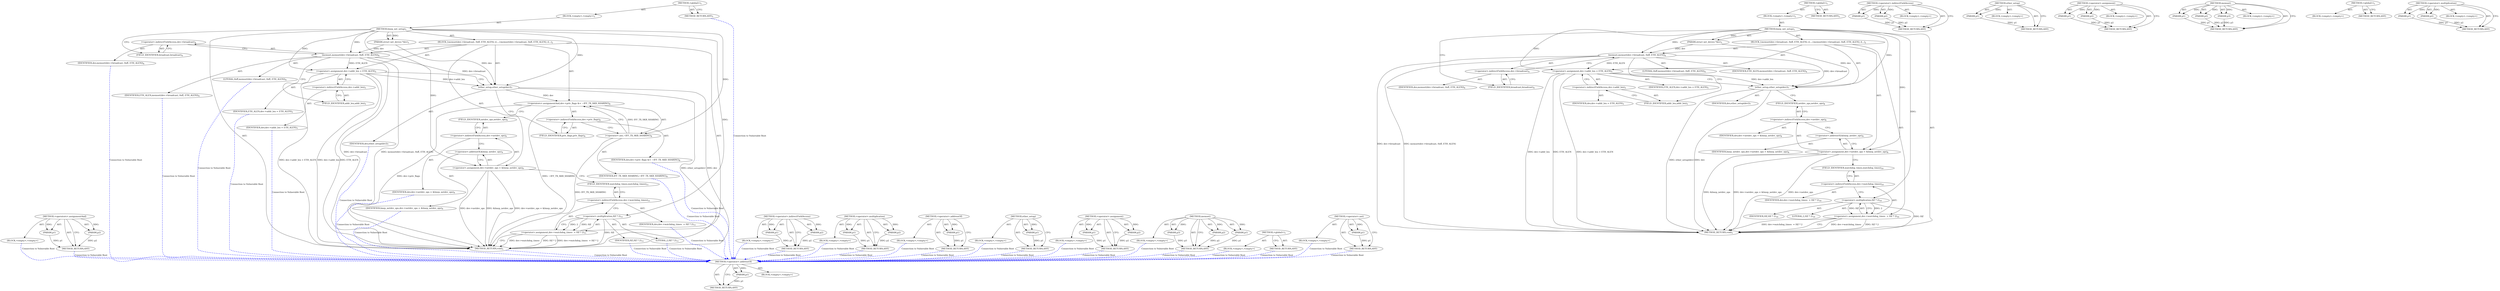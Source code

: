 digraph "&lt;operator&gt;.not" {
vulnerable_76 [label=<(METHOD,&lt;operator&gt;.addressOf)>];
vulnerable_77 [label=<(PARAM,p1)>];
vulnerable_78 [label=<(BLOCK,&lt;empty&gt;,&lt;empty&gt;)>];
vulnerable_79 [label=<(METHOD_RETURN,ANY)>];
vulnerable_6 [label=<(METHOD,&lt;global&gt;)<SUB>1</SUB>>];
vulnerable_7 [label=<(BLOCK,&lt;empty&gt;,&lt;empty&gt;)<SUB>1</SUB>>];
vulnerable_8 [label=<(METHOD,bnep_net_setup)<SUB>1</SUB>>];
vulnerable_9 [label=<(PARAM,struct net_device *dev)<SUB>1</SUB>>];
vulnerable_10 [label=<(BLOCK,{

	memset(dev-&gt;broadcast, 0xff, ETH_ALEN);
 	d...,{

	memset(dev-&gt;broadcast, 0xff, ETH_ALEN);
 	d...)<SUB>2</SUB>>];
vulnerable_11 [label=<(memset,memset(dev-&gt;broadcast, 0xff, ETH_ALEN))<SUB>4</SUB>>];
vulnerable_12 [label=<(&lt;operator&gt;.indirectFieldAccess,dev-&gt;broadcast)<SUB>4</SUB>>];
vulnerable_13 [label=<(IDENTIFIER,dev,memset(dev-&gt;broadcast, 0xff, ETH_ALEN))<SUB>4</SUB>>];
vulnerable_14 [label=<(FIELD_IDENTIFIER,broadcast,broadcast)<SUB>4</SUB>>];
vulnerable_15 [label=<(LITERAL,0xff,memset(dev-&gt;broadcast, 0xff, ETH_ALEN))<SUB>4</SUB>>];
vulnerable_16 [label=<(IDENTIFIER,ETH_ALEN,memset(dev-&gt;broadcast, 0xff, ETH_ALEN))<SUB>4</SUB>>];
vulnerable_17 [label=<(&lt;operator&gt;.assignment,dev-&gt;addr_len = ETH_ALEN)<SUB>5</SUB>>];
vulnerable_18 [label=<(&lt;operator&gt;.indirectFieldAccess,dev-&gt;addr_len)<SUB>5</SUB>>];
vulnerable_19 [label=<(IDENTIFIER,dev,dev-&gt;addr_len = ETH_ALEN)<SUB>5</SUB>>];
vulnerable_20 [label=<(FIELD_IDENTIFIER,addr_len,addr_len)<SUB>5</SUB>>];
vulnerable_21 [label=<(IDENTIFIER,ETH_ALEN,dev-&gt;addr_len = ETH_ALEN)<SUB>5</SUB>>];
vulnerable_22 [label=<(ether_setup,ether_setup(dev))<SUB>7</SUB>>];
vulnerable_23 [label=<(IDENTIFIER,dev,ether_setup(dev))<SUB>7</SUB>>];
vulnerable_24 [label=<(&lt;operator&gt;.assignment,dev-&gt;netdev_ops = &amp;bnep_netdev_ops)<SUB>8</SUB>>];
vulnerable_25 [label=<(&lt;operator&gt;.indirectFieldAccess,dev-&gt;netdev_ops)<SUB>8</SUB>>];
vulnerable_26 [label=<(IDENTIFIER,dev,dev-&gt;netdev_ops = &amp;bnep_netdev_ops)<SUB>8</SUB>>];
vulnerable_27 [label=<(FIELD_IDENTIFIER,netdev_ops,netdev_ops)<SUB>8</SUB>>];
vulnerable_28 [label=<(&lt;operator&gt;.addressOf,&amp;bnep_netdev_ops)<SUB>8</SUB>>];
vulnerable_29 [label=<(IDENTIFIER,bnep_netdev_ops,dev-&gt;netdev_ops = &amp;bnep_netdev_ops)<SUB>8</SUB>>];
vulnerable_30 [label=<(&lt;operator&gt;.assignment,dev-&gt;watchdog_timeo  = HZ * 2)<SUB>10</SUB>>];
vulnerable_31 [label=<(&lt;operator&gt;.indirectFieldAccess,dev-&gt;watchdog_timeo)<SUB>10</SUB>>];
vulnerable_32 [label=<(IDENTIFIER,dev,dev-&gt;watchdog_timeo  = HZ * 2)<SUB>10</SUB>>];
vulnerable_33 [label=<(FIELD_IDENTIFIER,watchdog_timeo,watchdog_timeo)<SUB>10</SUB>>];
vulnerable_34 [label=<(&lt;operator&gt;.multiplication,HZ * 2)<SUB>10</SUB>>];
vulnerable_35 [label=<(IDENTIFIER,HZ,HZ * 2)<SUB>10</SUB>>];
vulnerable_36 [label=<(LITERAL,2,HZ * 2)<SUB>10</SUB>>];
vulnerable_37 [label=<(METHOD_RETURN,void)<SUB>1</SUB>>];
vulnerable_39 [label=<(METHOD_RETURN,ANY)<SUB>1</SUB>>];
vulnerable_62 [label=<(METHOD,&lt;operator&gt;.indirectFieldAccess)>];
vulnerable_63 [label=<(PARAM,p1)>];
vulnerable_64 [label=<(PARAM,p2)>];
vulnerable_65 [label=<(BLOCK,&lt;empty&gt;,&lt;empty&gt;)>];
vulnerable_66 [label=<(METHOD_RETURN,ANY)>];
vulnerable_72 [label=<(METHOD,ether_setup)>];
vulnerable_73 [label=<(PARAM,p1)>];
vulnerable_74 [label=<(BLOCK,&lt;empty&gt;,&lt;empty&gt;)>];
vulnerable_75 [label=<(METHOD_RETURN,ANY)>];
vulnerable_67 [label=<(METHOD,&lt;operator&gt;.assignment)>];
vulnerable_68 [label=<(PARAM,p1)>];
vulnerable_69 [label=<(PARAM,p2)>];
vulnerable_70 [label=<(BLOCK,&lt;empty&gt;,&lt;empty&gt;)>];
vulnerable_71 [label=<(METHOD_RETURN,ANY)>];
vulnerable_56 [label=<(METHOD,memset)>];
vulnerable_57 [label=<(PARAM,p1)>];
vulnerable_58 [label=<(PARAM,p2)>];
vulnerable_59 [label=<(PARAM,p3)>];
vulnerable_60 [label=<(BLOCK,&lt;empty&gt;,&lt;empty&gt;)>];
vulnerable_61 [label=<(METHOD_RETURN,ANY)>];
vulnerable_50 [label=<(METHOD,&lt;global&gt;)<SUB>1</SUB>>];
vulnerable_51 [label=<(BLOCK,&lt;empty&gt;,&lt;empty&gt;)>];
vulnerable_52 [label=<(METHOD_RETURN,ANY)>];
vulnerable_80 [label=<(METHOD,&lt;operator&gt;.multiplication)>];
vulnerable_81 [label=<(PARAM,p1)>];
vulnerable_82 [label=<(PARAM,p2)>];
vulnerable_83 [label=<(BLOCK,&lt;empty&gt;,&lt;empty&gt;)>];
vulnerable_84 [label=<(METHOD_RETURN,ANY)>];
fixed_82 [label=<(METHOD,&lt;operators&gt;.assignmentAnd)>];
fixed_83 [label=<(PARAM,p1)>];
fixed_84 [label=<(PARAM,p2)>];
fixed_85 [label=<(BLOCK,&lt;empty&gt;,&lt;empty&gt;)>];
fixed_86 [label=<(METHOD_RETURN,ANY)>];
fixed_6 [label=<(METHOD,&lt;global&gt;)<SUB>1</SUB>>];
fixed_7 [label=<(BLOCK,&lt;empty&gt;,&lt;empty&gt;)<SUB>1</SUB>>];
fixed_8 [label=<(METHOD,bnep_net_setup)<SUB>1</SUB>>];
fixed_9 [label=<(PARAM,struct net_device *dev)<SUB>1</SUB>>];
fixed_10 [label=<(BLOCK,{

	memset(dev-&gt;broadcast, 0xff, ETH_ALEN);
 	d...,{

	memset(dev-&gt;broadcast, 0xff, ETH_ALEN);
 	d...)<SUB>2</SUB>>];
fixed_11 [label=<(memset,memset(dev-&gt;broadcast, 0xff, ETH_ALEN))<SUB>4</SUB>>];
fixed_12 [label=<(&lt;operator&gt;.indirectFieldAccess,dev-&gt;broadcast)<SUB>4</SUB>>];
fixed_13 [label=<(IDENTIFIER,dev,memset(dev-&gt;broadcast, 0xff, ETH_ALEN))<SUB>4</SUB>>];
fixed_14 [label=<(FIELD_IDENTIFIER,broadcast,broadcast)<SUB>4</SUB>>];
fixed_15 [label=<(LITERAL,0xff,memset(dev-&gt;broadcast, 0xff, ETH_ALEN))<SUB>4</SUB>>];
fixed_16 [label=<(IDENTIFIER,ETH_ALEN,memset(dev-&gt;broadcast, 0xff, ETH_ALEN))<SUB>4</SUB>>];
fixed_17 [label=<(&lt;operator&gt;.assignment,dev-&gt;addr_len = ETH_ALEN)<SUB>5</SUB>>];
fixed_18 [label=<(&lt;operator&gt;.indirectFieldAccess,dev-&gt;addr_len)<SUB>5</SUB>>];
fixed_19 [label=<(IDENTIFIER,dev,dev-&gt;addr_len = ETH_ALEN)<SUB>5</SUB>>];
fixed_20 [label=<(FIELD_IDENTIFIER,addr_len,addr_len)<SUB>5</SUB>>];
fixed_21 [label=<(IDENTIFIER,ETH_ALEN,dev-&gt;addr_len = ETH_ALEN)<SUB>5</SUB>>];
fixed_22 [label=<(ether_setup,ether_setup(dev))<SUB>7</SUB>>];
fixed_23 [label=<(IDENTIFIER,dev,ether_setup(dev))<SUB>7</SUB>>];
fixed_24 [label=<(&lt;operators&gt;.assignmentAnd,dev-&gt;priv_flags &amp;= ~IFF_TX_SKB_SHARING)<SUB>8</SUB>>];
fixed_25 [label=<(&lt;operator&gt;.indirectFieldAccess,dev-&gt;priv_flags)<SUB>8</SUB>>];
fixed_26 [label=<(IDENTIFIER,dev,dev-&gt;priv_flags &amp;= ~IFF_TX_SKB_SHARING)<SUB>8</SUB>>];
fixed_27 [label=<(FIELD_IDENTIFIER,priv_flags,priv_flags)<SUB>8</SUB>>];
fixed_28 [label=<(&lt;operator&gt;.not,~IFF_TX_SKB_SHARING)<SUB>8</SUB>>];
fixed_29 [label=<(IDENTIFIER,IFF_TX_SKB_SHARING,~IFF_TX_SKB_SHARING)<SUB>8</SUB>>];
fixed_30 [label=<(&lt;operator&gt;.assignment,dev-&gt;netdev_ops = &amp;bnep_netdev_ops)<SUB>9</SUB>>];
fixed_31 [label=<(&lt;operator&gt;.indirectFieldAccess,dev-&gt;netdev_ops)<SUB>9</SUB>>];
fixed_32 [label=<(IDENTIFIER,dev,dev-&gt;netdev_ops = &amp;bnep_netdev_ops)<SUB>9</SUB>>];
fixed_33 [label=<(FIELD_IDENTIFIER,netdev_ops,netdev_ops)<SUB>9</SUB>>];
fixed_34 [label=<(&lt;operator&gt;.addressOf,&amp;bnep_netdev_ops)<SUB>9</SUB>>];
fixed_35 [label=<(IDENTIFIER,bnep_netdev_ops,dev-&gt;netdev_ops = &amp;bnep_netdev_ops)<SUB>9</SUB>>];
fixed_36 [label=<(&lt;operator&gt;.assignment,dev-&gt;watchdog_timeo  = HZ * 2)<SUB>11</SUB>>];
fixed_37 [label=<(&lt;operator&gt;.indirectFieldAccess,dev-&gt;watchdog_timeo)<SUB>11</SUB>>];
fixed_38 [label=<(IDENTIFIER,dev,dev-&gt;watchdog_timeo  = HZ * 2)<SUB>11</SUB>>];
fixed_39 [label=<(FIELD_IDENTIFIER,watchdog_timeo,watchdog_timeo)<SUB>11</SUB>>];
fixed_40 [label=<(&lt;operator&gt;.multiplication,HZ * 2)<SUB>11</SUB>>];
fixed_41 [label=<(IDENTIFIER,HZ,HZ * 2)<SUB>11</SUB>>];
fixed_42 [label=<(LITERAL,2,HZ * 2)<SUB>11</SUB>>];
fixed_43 [label=<(METHOD_RETURN,void)<SUB>1</SUB>>];
fixed_45 [label=<(METHOD_RETURN,ANY)<SUB>1</SUB>>];
fixed_68 [label=<(METHOD,&lt;operator&gt;.indirectFieldAccess)>];
fixed_69 [label=<(PARAM,p1)>];
fixed_70 [label=<(PARAM,p2)>];
fixed_71 [label=<(BLOCK,&lt;empty&gt;,&lt;empty&gt;)>];
fixed_72 [label=<(METHOD_RETURN,ANY)>];
fixed_95 [label=<(METHOD,&lt;operator&gt;.multiplication)>];
fixed_96 [label=<(PARAM,p1)>];
fixed_97 [label=<(PARAM,p2)>];
fixed_98 [label=<(BLOCK,&lt;empty&gt;,&lt;empty&gt;)>];
fixed_99 [label=<(METHOD_RETURN,ANY)>];
fixed_91 [label=<(METHOD,&lt;operator&gt;.addressOf)>];
fixed_92 [label=<(PARAM,p1)>];
fixed_93 [label=<(BLOCK,&lt;empty&gt;,&lt;empty&gt;)>];
fixed_94 [label=<(METHOD_RETURN,ANY)>];
fixed_78 [label=<(METHOD,ether_setup)>];
fixed_79 [label=<(PARAM,p1)>];
fixed_80 [label=<(BLOCK,&lt;empty&gt;,&lt;empty&gt;)>];
fixed_81 [label=<(METHOD_RETURN,ANY)>];
fixed_73 [label=<(METHOD,&lt;operator&gt;.assignment)>];
fixed_74 [label=<(PARAM,p1)>];
fixed_75 [label=<(PARAM,p2)>];
fixed_76 [label=<(BLOCK,&lt;empty&gt;,&lt;empty&gt;)>];
fixed_77 [label=<(METHOD_RETURN,ANY)>];
fixed_62 [label=<(METHOD,memset)>];
fixed_63 [label=<(PARAM,p1)>];
fixed_64 [label=<(PARAM,p2)>];
fixed_65 [label=<(PARAM,p3)>];
fixed_66 [label=<(BLOCK,&lt;empty&gt;,&lt;empty&gt;)>];
fixed_67 [label=<(METHOD_RETURN,ANY)>];
fixed_56 [label=<(METHOD,&lt;global&gt;)<SUB>1</SUB>>];
fixed_57 [label=<(BLOCK,&lt;empty&gt;,&lt;empty&gt;)>];
fixed_58 [label=<(METHOD_RETURN,ANY)>];
fixed_87 [label=<(METHOD,&lt;operator&gt;.not)>];
fixed_88 [label=<(PARAM,p1)>];
fixed_89 [label=<(BLOCK,&lt;empty&gt;,&lt;empty&gt;)>];
fixed_90 [label=<(METHOD_RETURN,ANY)>];
vulnerable_76 -> vulnerable_77  [key=0, label="AST: "];
vulnerable_76 -> vulnerable_77  [key=1, label="DDG: "];
vulnerable_76 -> vulnerable_78  [key=0, label="AST: "];
vulnerable_76 -> vulnerable_79  [key=0, label="AST: "];
vulnerable_76 -> vulnerable_79  [key=1, label="CFG: "];
vulnerable_77 -> vulnerable_79  [key=0, label="DDG: p1"];
vulnerable_6 -> vulnerable_7  [key=0, label="AST: "];
vulnerable_6 -> vulnerable_39  [key=0, label="AST: "];
vulnerable_6 -> vulnerable_39  [key=1, label="CFG: "];
vulnerable_7 -> vulnerable_8  [key=0, label="AST: "];
vulnerable_8 -> vulnerable_9  [key=0, label="AST: "];
vulnerable_8 -> vulnerable_9  [key=1, label="DDG: "];
vulnerable_8 -> vulnerable_10  [key=0, label="AST: "];
vulnerable_8 -> vulnerable_37  [key=0, label="AST: "];
vulnerable_8 -> vulnerable_14  [key=0, label="CFG: "];
vulnerable_8 -> vulnerable_17  [key=0, label="DDG: "];
vulnerable_8 -> vulnerable_24  [key=0, label="DDG: "];
vulnerable_8 -> vulnerable_11  [key=0, label="DDG: "];
vulnerable_8 -> vulnerable_22  [key=0, label="DDG: "];
vulnerable_8 -> vulnerable_34  [key=0, label="DDG: "];
vulnerable_9 -> vulnerable_11  [key=0, label="DDG: dev"];
vulnerable_9 -> vulnerable_22  [key=0, label="DDG: dev"];
vulnerable_10 -> vulnerable_11  [key=0, label="AST: "];
vulnerable_10 -> vulnerable_17  [key=0, label="AST: "];
vulnerable_10 -> vulnerable_22  [key=0, label="AST: "];
vulnerable_10 -> vulnerable_24  [key=0, label="AST: "];
vulnerable_10 -> vulnerable_30  [key=0, label="AST: "];
vulnerable_11 -> vulnerable_12  [key=0, label="AST: "];
vulnerable_11 -> vulnerable_15  [key=0, label="AST: "];
vulnerable_11 -> vulnerable_16  [key=0, label="AST: "];
vulnerable_11 -> vulnerable_20  [key=0, label="CFG: "];
vulnerable_11 -> vulnerable_37  [key=0, label="DDG: dev-&gt;broadcast"];
vulnerable_11 -> vulnerable_37  [key=1, label="DDG: memset(dev-&gt;broadcast, 0xff, ETH_ALEN)"];
vulnerable_11 -> vulnerable_17  [key=0, label="DDG: ETH_ALEN"];
vulnerable_11 -> vulnerable_22  [key=0, label="DDG: dev-&gt;broadcast"];
vulnerable_12 -> vulnerable_13  [key=0, label="AST: "];
vulnerable_12 -> vulnerable_14  [key=0, label="AST: "];
vulnerable_12 -> vulnerable_11  [key=0, label="CFG: "];
vulnerable_14 -> vulnerable_12  [key=0, label="CFG: "];
vulnerable_17 -> vulnerable_18  [key=0, label="AST: "];
vulnerable_17 -> vulnerable_21  [key=0, label="AST: "];
vulnerable_17 -> vulnerable_22  [key=0, label="CFG: "];
vulnerable_17 -> vulnerable_22  [key=1, label="DDG: dev-&gt;addr_len"];
vulnerable_17 -> vulnerable_37  [key=0, label="DDG: dev-&gt;addr_len"];
vulnerable_17 -> vulnerable_37  [key=1, label="DDG: ETH_ALEN"];
vulnerable_17 -> vulnerable_37  [key=2, label="DDG: dev-&gt;addr_len = ETH_ALEN"];
vulnerable_18 -> vulnerable_19  [key=0, label="AST: "];
vulnerable_18 -> vulnerable_20  [key=0, label="AST: "];
vulnerable_18 -> vulnerable_17  [key=0, label="CFG: "];
vulnerable_20 -> vulnerable_18  [key=0, label="CFG: "];
vulnerable_22 -> vulnerable_23  [key=0, label="AST: "];
vulnerable_22 -> vulnerable_27  [key=0, label="CFG: "];
vulnerable_22 -> vulnerable_37  [key=0, label="DDG: dev"];
vulnerable_22 -> vulnerable_37  [key=1, label="DDG: ether_setup(dev)"];
vulnerable_24 -> vulnerable_25  [key=0, label="AST: "];
vulnerable_24 -> vulnerable_28  [key=0, label="AST: "];
vulnerable_24 -> vulnerable_33  [key=0, label="CFG: "];
vulnerable_24 -> vulnerable_37  [key=0, label="DDG: dev-&gt;netdev_ops"];
vulnerable_24 -> vulnerable_37  [key=1, label="DDG: &amp;bnep_netdev_ops"];
vulnerable_24 -> vulnerable_37  [key=2, label="DDG: dev-&gt;netdev_ops = &amp;bnep_netdev_ops"];
vulnerable_25 -> vulnerable_26  [key=0, label="AST: "];
vulnerable_25 -> vulnerable_27  [key=0, label="AST: "];
vulnerable_25 -> vulnerable_28  [key=0, label="CFG: "];
vulnerable_27 -> vulnerable_25  [key=0, label="CFG: "];
vulnerable_28 -> vulnerable_29  [key=0, label="AST: "];
vulnerable_28 -> vulnerable_24  [key=0, label="CFG: "];
vulnerable_30 -> vulnerable_31  [key=0, label="AST: "];
vulnerable_30 -> vulnerable_34  [key=0, label="AST: "];
vulnerable_30 -> vulnerable_37  [key=0, label="CFG: "];
vulnerable_30 -> vulnerable_37  [key=1, label="DDG: dev-&gt;watchdog_timeo"];
vulnerable_30 -> vulnerable_37  [key=2, label="DDG: HZ * 2"];
vulnerable_30 -> vulnerable_37  [key=3, label="DDG: dev-&gt;watchdog_timeo  = HZ * 2"];
vulnerable_31 -> vulnerable_32  [key=0, label="AST: "];
vulnerable_31 -> vulnerable_33  [key=0, label="AST: "];
vulnerable_31 -> vulnerable_34  [key=0, label="CFG: "];
vulnerable_33 -> vulnerable_31  [key=0, label="CFG: "];
vulnerable_34 -> vulnerable_35  [key=0, label="AST: "];
vulnerable_34 -> vulnerable_36  [key=0, label="AST: "];
vulnerable_34 -> vulnerable_30  [key=0, label="CFG: "];
vulnerable_34 -> vulnerable_30  [key=1, label="DDG: HZ"];
vulnerable_34 -> vulnerable_30  [key=2, label="DDG: 2"];
vulnerable_34 -> vulnerable_37  [key=0, label="DDG: HZ"];
vulnerable_62 -> vulnerable_63  [key=0, label="AST: "];
vulnerable_62 -> vulnerable_63  [key=1, label="DDG: "];
vulnerable_62 -> vulnerable_65  [key=0, label="AST: "];
vulnerable_62 -> vulnerable_64  [key=0, label="AST: "];
vulnerable_62 -> vulnerable_64  [key=1, label="DDG: "];
vulnerable_62 -> vulnerable_66  [key=0, label="AST: "];
vulnerable_62 -> vulnerable_66  [key=1, label="CFG: "];
vulnerable_63 -> vulnerable_66  [key=0, label="DDG: p1"];
vulnerable_64 -> vulnerable_66  [key=0, label="DDG: p2"];
vulnerable_72 -> vulnerable_73  [key=0, label="AST: "];
vulnerable_72 -> vulnerable_73  [key=1, label="DDG: "];
vulnerable_72 -> vulnerable_74  [key=0, label="AST: "];
vulnerable_72 -> vulnerable_75  [key=0, label="AST: "];
vulnerable_72 -> vulnerable_75  [key=1, label="CFG: "];
vulnerable_73 -> vulnerable_75  [key=0, label="DDG: p1"];
vulnerable_67 -> vulnerable_68  [key=0, label="AST: "];
vulnerable_67 -> vulnerable_68  [key=1, label="DDG: "];
vulnerable_67 -> vulnerable_70  [key=0, label="AST: "];
vulnerable_67 -> vulnerable_69  [key=0, label="AST: "];
vulnerable_67 -> vulnerable_69  [key=1, label="DDG: "];
vulnerable_67 -> vulnerable_71  [key=0, label="AST: "];
vulnerable_67 -> vulnerable_71  [key=1, label="CFG: "];
vulnerable_68 -> vulnerable_71  [key=0, label="DDG: p1"];
vulnerable_69 -> vulnerable_71  [key=0, label="DDG: p2"];
vulnerable_56 -> vulnerable_57  [key=0, label="AST: "];
vulnerable_56 -> vulnerable_57  [key=1, label="DDG: "];
vulnerable_56 -> vulnerable_60  [key=0, label="AST: "];
vulnerable_56 -> vulnerable_58  [key=0, label="AST: "];
vulnerable_56 -> vulnerable_58  [key=1, label="DDG: "];
vulnerable_56 -> vulnerable_61  [key=0, label="AST: "];
vulnerable_56 -> vulnerable_61  [key=1, label="CFG: "];
vulnerable_56 -> vulnerable_59  [key=0, label="AST: "];
vulnerable_56 -> vulnerable_59  [key=1, label="DDG: "];
vulnerable_57 -> vulnerable_61  [key=0, label="DDG: p1"];
vulnerable_58 -> vulnerable_61  [key=0, label="DDG: p2"];
vulnerable_59 -> vulnerable_61  [key=0, label="DDG: p3"];
vulnerable_50 -> vulnerable_51  [key=0, label="AST: "];
vulnerable_50 -> vulnerable_52  [key=0, label="AST: "];
vulnerable_50 -> vulnerable_52  [key=1, label="CFG: "];
vulnerable_80 -> vulnerable_81  [key=0, label="AST: "];
vulnerable_80 -> vulnerable_81  [key=1, label="DDG: "];
vulnerable_80 -> vulnerable_83  [key=0, label="AST: "];
vulnerable_80 -> vulnerable_82  [key=0, label="AST: "];
vulnerable_80 -> vulnerable_82  [key=1, label="DDG: "];
vulnerable_80 -> vulnerable_84  [key=0, label="AST: "];
vulnerable_80 -> vulnerable_84  [key=1, label="CFG: "];
vulnerable_81 -> vulnerable_84  [key=0, label="DDG: p1"];
vulnerable_82 -> vulnerable_84  [key=0, label="DDG: p2"];
fixed_82 -> fixed_83  [key=0, label="AST: "];
fixed_82 -> fixed_83  [key=1, label="DDG: "];
fixed_82 -> fixed_85  [key=0, label="AST: "];
fixed_82 -> fixed_84  [key=0, label="AST: "];
fixed_82 -> fixed_84  [key=1, label="DDG: "];
fixed_82 -> fixed_86  [key=0, label="AST: "];
fixed_82 -> fixed_86  [key=1, label="CFG: "];
fixed_83 -> fixed_86  [key=0, label="DDG: p1"];
fixed_84 -> fixed_86  [key=0, label="DDG: p2"];
fixed_85 -> vulnerable_76  [color=blue, key=0, label="Connection to Vulnerable Root", penwidth="2.0", style=dashed];
fixed_86 -> vulnerable_76  [color=blue, key=0, label="Connection to Vulnerable Root", penwidth="2.0", style=dashed];
fixed_6 -> fixed_7  [key=0, label="AST: "];
fixed_6 -> fixed_45  [key=0, label="AST: "];
fixed_6 -> fixed_45  [key=1, label="CFG: "];
fixed_7 -> fixed_8  [key=0, label="AST: "];
fixed_8 -> fixed_9  [key=0, label="AST: "];
fixed_8 -> fixed_9  [key=1, label="DDG: "];
fixed_8 -> fixed_10  [key=0, label="AST: "];
fixed_8 -> fixed_43  [key=0, label="AST: "];
fixed_8 -> fixed_14  [key=0, label="CFG: "];
fixed_8 -> fixed_17  [key=0, label="DDG: "];
fixed_8 -> fixed_30  [key=0, label="DDG: "];
fixed_8 -> fixed_11  [key=0, label="DDG: "];
fixed_8 -> fixed_22  [key=0, label="DDG: "];
fixed_8 -> fixed_28  [key=0, label="DDG: "];
fixed_8 -> fixed_40  [key=0, label="DDG: "];
fixed_9 -> fixed_11  [key=0, label="DDG: dev"];
fixed_9 -> fixed_22  [key=0, label="DDG: dev"];
fixed_10 -> fixed_11  [key=0, label="AST: "];
fixed_10 -> fixed_17  [key=0, label="AST: "];
fixed_10 -> fixed_22  [key=0, label="AST: "];
fixed_10 -> fixed_24  [key=0, label="AST: "];
fixed_10 -> fixed_30  [key=0, label="AST: "];
fixed_10 -> fixed_36  [key=0, label="AST: "];
fixed_11 -> fixed_12  [key=0, label="AST: "];
fixed_11 -> fixed_15  [key=0, label="AST: "];
fixed_11 -> fixed_16  [key=0, label="AST: "];
fixed_11 -> fixed_20  [key=0, label="CFG: "];
fixed_11 -> fixed_43  [key=0, label="DDG: dev-&gt;broadcast"];
fixed_11 -> fixed_43  [key=1, label="DDG: memset(dev-&gt;broadcast, 0xff, ETH_ALEN)"];
fixed_11 -> fixed_17  [key=0, label="DDG: ETH_ALEN"];
fixed_11 -> fixed_22  [key=0, label="DDG: dev-&gt;broadcast"];
fixed_12 -> fixed_13  [key=0, label="AST: "];
fixed_12 -> fixed_14  [key=0, label="AST: "];
fixed_12 -> fixed_11  [key=0, label="CFG: "];
fixed_13 -> vulnerable_76  [color=blue, key=0, label="Connection to Vulnerable Root", penwidth="2.0", style=dashed];
fixed_14 -> fixed_12  [key=0, label="CFG: "];
fixed_15 -> vulnerable_76  [color=blue, key=0, label="Connection to Vulnerable Root", penwidth="2.0", style=dashed];
fixed_16 -> vulnerable_76  [color=blue, key=0, label="Connection to Vulnerable Root", penwidth="2.0", style=dashed];
fixed_17 -> fixed_18  [key=0, label="AST: "];
fixed_17 -> fixed_21  [key=0, label="AST: "];
fixed_17 -> fixed_22  [key=0, label="CFG: "];
fixed_17 -> fixed_22  [key=1, label="DDG: dev-&gt;addr_len"];
fixed_17 -> fixed_43  [key=0, label="DDG: dev-&gt;addr_len"];
fixed_17 -> fixed_43  [key=1, label="DDG: ETH_ALEN"];
fixed_17 -> fixed_43  [key=2, label="DDG: dev-&gt;addr_len = ETH_ALEN"];
fixed_18 -> fixed_19  [key=0, label="AST: "];
fixed_18 -> fixed_20  [key=0, label="AST: "];
fixed_18 -> fixed_17  [key=0, label="CFG: "];
fixed_19 -> vulnerable_76  [color=blue, key=0, label="Connection to Vulnerable Root", penwidth="2.0", style=dashed];
fixed_20 -> fixed_18  [key=0, label="CFG: "];
fixed_21 -> vulnerable_76  [color=blue, key=0, label="Connection to Vulnerable Root", penwidth="2.0", style=dashed];
fixed_22 -> fixed_23  [key=0, label="AST: "];
fixed_22 -> fixed_27  [key=0, label="CFG: "];
fixed_22 -> fixed_43  [key=0, label="DDG: dev"];
fixed_22 -> fixed_43  [key=1, label="DDG: ether_setup(dev)"];
fixed_22 -> fixed_24  [key=0, label="DDG: dev"];
fixed_23 -> vulnerable_76  [color=blue, key=0, label="Connection to Vulnerable Root", penwidth="2.0", style=dashed];
fixed_24 -> fixed_25  [key=0, label="AST: "];
fixed_24 -> fixed_28  [key=0, label="AST: "];
fixed_24 -> fixed_33  [key=0, label="CFG: "];
fixed_24 -> fixed_43  [key=0, label="DDG: dev-&gt;priv_flags"];
fixed_24 -> fixed_43  [key=1, label="DDG: ~IFF_TX_SKB_SHARING"];
fixed_25 -> fixed_26  [key=0, label="AST: "];
fixed_25 -> fixed_27  [key=0, label="AST: "];
fixed_25 -> fixed_28  [key=0, label="CFG: "];
fixed_26 -> vulnerable_76  [color=blue, key=0, label="Connection to Vulnerable Root", penwidth="2.0", style=dashed];
fixed_27 -> fixed_25  [key=0, label="CFG: "];
fixed_28 -> fixed_29  [key=0, label="AST: "];
fixed_28 -> fixed_24  [key=0, label="CFG: "];
fixed_28 -> fixed_24  [key=1, label="DDG: IFF_TX_SKB_SHARING"];
fixed_28 -> fixed_43  [key=0, label="DDG: IFF_TX_SKB_SHARING"];
fixed_29 -> vulnerable_76  [color=blue, key=0, label="Connection to Vulnerable Root", penwidth="2.0", style=dashed];
fixed_30 -> fixed_31  [key=0, label="AST: "];
fixed_30 -> fixed_34  [key=0, label="AST: "];
fixed_30 -> fixed_39  [key=0, label="CFG: "];
fixed_30 -> fixed_43  [key=0, label="DDG: dev-&gt;netdev_ops"];
fixed_30 -> fixed_43  [key=1, label="DDG: &amp;bnep_netdev_ops"];
fixed_30 -> fixed_43  [key=2, label="DDG: dev-&gt;netdev_ops = &amp;bnep_netdev_ops"];
fixed_31 -> fixed_32  [key=0, label="AST: "];
fixed_31 -> fixed_33  [key=0, label="AST: "];
fixed_31 -> fixed_34  [key=0, label="CFG: "];
fixed_32 -> vulnerable_76  [color=blue, key=0, label="Connection to Vulnerable Root", penwidth="2.0", style=dashed];
fixed_33 -> fixed_31  [key=0, label="CFG: "];
fixed_34 -> fixed_35  [key=0, label="AST: "];
fixed_34 -> fixed_30  [key=0, label="CFG: "];
fixed_35 -> vulnerable_76  [color=blue, key=0, label="Connection to Vulnerable Root", penwidth="2.0", style=dashed];
fixed_36 -> fixed_37  [key=0, label="AST: "];
fixed_36 -> fixed_40  [key=0, label="AST: "];
fixed_36 -> fixed_43  [key=0, label="CFG: "];
fixed_36 -> fixed_43  [key=1, label="DDG: dev-&gt;watchdog_timeo"];
fixed_36 -> fixed_43  [key=2, label="DDG: HZ * 2"];
fixed_36 -> fixed_43  [key=3, label="DDG: dev-&gt;watchdog_timeo  = HZ * 2"];
fixed_37 -> fixed_38  [key=0, label="AST: "];
fixed_37 -> fixed_39  [key=0, label="AST: "];
fixed_37 -> fixed_40  [key=0, label="CFG: "];
fixed_38 -> vulnerable_76  [color=blue, key=0, label="Connection to Vulnerable Root", penwidth="2.0", style=dashed];
fixed_39 -> fixed_37  [key=0, label="CFG: "];
fixed_40 -> fixed_41  [key=0, label="AST: "];
fixed_40 -> fixed_42  [key=0, label="AST: "];
fixed_40 -> fixed_36  [key=0, label="CFG: "];
fixed_40 -> fixed_36  [key=1, label="DDG: HZ"];
fixed_40 -> fixed_36  [key=2, label="DDG: 2"];
fixed_40 -> fixed_43  [key=0, label="DDG: HZ"];
fixed_41 -> vulnerable_76  [color=blue, key=0, label="Connection to Vulnerable Root", penwidth="2.0", style=dashed];
fixed_42 -> vulnerable_76  [color=blue, key=0, label="Connection to Vulnerable Root", penwidth="2.0", style=dashed];
fixed_43 -> vulnerable_76  [color=blue, key=0, label="Connection to Vulnerable Root", penwidth="2.0", style=dashed];
fixed_45 -> vulnerable_76  [color=blue, key=0, label="Connection to Vulnerable Root", penwidth="2.0", style=dashed];
fixed_68 -> fixed_69  [key=0, label="AST: "];
fixed_68 -> fixed_69  [key=1, label="DDG: "];
fixed_68 -> fixed_71  [key=0, label="AST: "];
fixed_68 -> fixed_70  [key=0, label="AST: "];
fixed_68 -> fixed_70  [key=1, label="DDG: "];
fixed_68 -> fixed_72  [key=0, label="AST: "];
fixed_68 -> fixed_72  [key=1, label="CFG: "];
fixed_69 -> fixed_72  [key=0, label="DDG: p1"];
fixed_70 -> fixed_72  [key=0, label="DDG: p2"];
fixed_71 -> vulnerable_76  [color=blue, key=0, label="Connection to Vulnerable Root", penwidth="2.0", style=dashed];
fixed_72 -> vulnerable_76  [color=blue, key=0, label="Connection to Vulnerable Root", penwidth="2.0", style=dashed];
fixed_95 -> fixed_96  [key=0, label="AST: "];
fixed_95 -> fixed_96  [key=1, label="DDG: "];
fixed_95 -> fixed_98  [key=0, label="AST: "];
fixed_95 -> fixed_97  [key=0, label="AST: "];
fixed_95 -> fixed_97  [key=1, label="DDG: "];
fixed_95 -> fixed_99  [key=0, label="AST: "];
fixed_95 -> fixed_99  [key=1, label="CFG: "];
fixed_96 -> fixed_99  [key=0, label="DDG: p1"];
fixed_97 -> fixed_99  [key=0, label="DDG: p2"];
fixed_98 -> vulnerable_76  [color=blue, key=0, label="Connection to Vulnerable Root", penwidth="2.0", style=dashed];
fixed_99 -> vulnerable_76  [color=blue, key=0, label="Connection to Vulnerable Root", penwidth="2.0", style=dashed];
fixed_91 -> fixed_92  [key=0, label="AST: "];
fixed_91 -> fixed_92  [key=1, label="DDG: "];
fixed_91 -> fixed_93  [key=0, label="AST: "];
fixed_91 -> fixed_94  [key=0, label="AST: "];
fixed_91 -> fixed_94  [key=1, label="CFG: "];
fixed_92 -> fixed_94  [key=0, label="DDG: p1"];
fixed_93 -> vulnerable_76  [color=blue, key=0, label="Connection to Vulnerable Root", penwidth="2.0", style=dashed];
fixed_94 -> vulnerable_76  [color=blue, key=0, label="Connection to Vulnerable Root", penwidth="2.0", style=dashed];
fixed_78 -> fixed_79  [key=0, label="AST: "];
fixed_78 -> fixed_79  [key=1, label="DDG: "];
fixed_78 -> fixed_80  [key=0, label="AST: "];
fixed_78 -> fixed_81  [key=0, label="AST: "];
fixed_78 -> fixed_81  [key=1, label="CFG: "];
fixed_79 -> fixed_81  [key=0, label="DDG: p1"];
fixed_80 -> vulnerable_76  [color=blue, key=0, label="Connection to Vulnerable Root", penwidth="2.0", style=dashed];
fixed_81 -> vulnerable_76  [color=blue, key=0, label="Connection to Vulnerable Root", penwidth="2.0", style=dashed];
fixed_73 -> fixed_74  [key=0, label="AST: "];
fixed_73 -> fixed_74  [key=1, label="DDG: "];
fixed_73 -> fixed_76  [key=0, label="AST: "];
fixed_73 -> fixed_75  [key=0, label="AST: "];
fixed_73 -> fixed_75  [key=1, label="DDG: "];
fixed_73 -> fixed_77  [key=0, label="AST: "];
fixed_73 -> fixed_77  [key=1, label="CFG: "];
fixed_74 -> fixed_77  [key=0, label="DDG: p1"];
fixed_75 -> fixed_77  [key=0, label="DDG: p2"];
fixed_76 -> vulnerable_76  [color=blue, key=0, label="Connection to Vulnerable Root", penwidth="2.0", style=dashed];
fixed_77 -> vulnerable_76  [color=blue, key=0, label="Connection to Vulnerable Root", penwidth="2.0", style=dashed];
fixed_62 -> fixed_63  [key=0, label="AST: "];
fixed_62 -> fixed_63  [key=1, label="DDG: "];
fixed_62 -> fixed_66  [key=0, label="AST: "];
fixed_62 -> fixed_64  [key=0, label="AST: "];
fixed_62 -> fixed_64  [key=1, label="DDG: "];
fixed_62 -> fixed_67  [key=0, label="AST: "];
fixed_62 -> fixed_67  [key=1, label="CFG: "];
fixed_62 -> fixed_65  [key=0, label="AST: "];
fixed_62 -> fixed_65  [key=1, label="DDG: "];
fixed_63 -> fixed_67  [key=0, label="DDG: p1"];
fixed_64 -> fixed_67  [key=0, label="DDG: p2"];
fixed_65 -> fixed_67  [key=0, label="DDG: p3"];
fixed_66 -> vulnerable_76  [color=blue, key=0, label="Connection to Vulnerable Root", penwidth="2.0", style=dashed];
fixed_67 -> vulnerable_76  [color=blue, key=0, label="Connection to Vulnerable Root", penwidth="2.0", style=dashed];
fixed_56 -> fixed_57  [key=0, label="AST: "];
fixed_56 -> fixed_58  [key=0, label="AST: "];
fixed_56 -> fixed_58  [key=1, label="CFG: "];
fixed_57 -> vulnerable_76  [color=blue, key=0, label="Connection to Vulnerable Root", penwidth="2.0", style=dashed];
fixed_58 -> vulnerable_76  [color=blue, key=0, label="Connection to Vulnerable Root", penwidth="2.0", style=dashed];
fixed_87 -> fixed_88  [key=0, label="AST: "];
fixed_87 -> fixed_88  [key=1, label="DDG: "];
fixed_87 -> fixed_89  [key=0, label="AST: "];
fixed_87 -> fixed_90  [key=0, label="AST: "];
fixed_87 -> fixed_90  [key=1, label="CFG: "];
fixed_88 -> fixed_90  [key=0, label="DDG: p1"];
fixed_89 -> vulnerable_76  [color=blue, key=0, label="Connection to Vulnerable Root", penwidth="2.0", style=dashed];
fixed_90 -> vulnerable_76  [color=blue, key=0, label="Connection to Vulnerable Root", penwidth="2.0", style=dashed];
}
